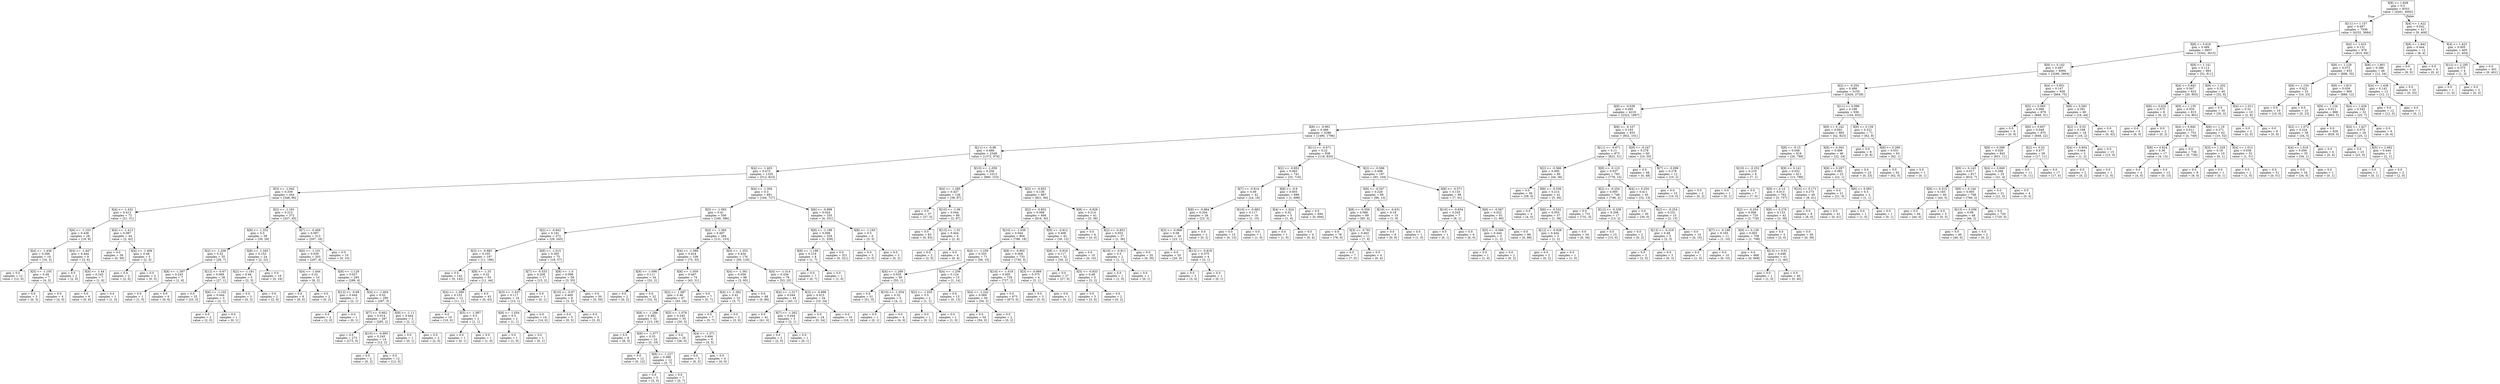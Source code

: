 digraph Tree {
node [shape=box] ;
0 [label="X[8] <= 1.828\ngini = 0.5\nsamples = 8353\nvalue = [4261, 4092]"] ;
1 [label="X[11] <= 1.157\ngini = 0.497\nsamples = 7936\nvalue = [4252, 3684]"] ;
0 -> 1 [labeldistance=2.5, labelangle=45, headlabel="True"] ;
2 [label="X[8] <= 0.616\ngini = 0.499\nsamples = 6957\nvalue = [3342, 3615]"] ;
1 -> 2 ;
3 [label="X[9] <= 0.142\ngini = 0.497\nsamples = 6094\nvalue = [3290, 2804]"] ;
2 -> 3 ;
4 [label="X[2] <= -0.254\ngini = 0.498\nsamples = 5155\nvalue = [2426, 2729]"] ;
3 -> 4 ;
5 [label="X[9] <= -0.638\ngini = 0.495\nsamples = 4219\nvalue = [2322, 1897]"] ;
4 -> 5 ;
6 [label="X[8] <= -0.901\ngini = 0.496\nsamples = 3286\nvalue = [1490, 1796]"] ;
5 -> 6 ;
7 [label="X[11] <= -0.96\ngini = 0.486\nsamples = 2348\nvalue = [1372, 976]"] ;
6 -> 7 ;
8 [label="X[4] <= -1.403\ngini = 0.473\nsamples = 1335\nvalue = [512, 823]"] ;
7 -> 8 ;
9 [label="X[3] <= -1.042\ngini = 0.339\nsamples = 444\nvalue = [348, 96]"] ;
8 -> 9 ;
10 [label="X[4] <= -1.432\ngini = 0.413\nsamples = 72\nvalue = [21, 51]"] ;
9 -> 10 ;
11 [label="X[6] <= -1.103\ngini = 0.436\nsamples = 28\nvalue = [19, 9]"] ;
10 -> 11 ;
12 [label="X[4] <= -1.436\ngini = 0.266\nsamples = 19\nvalue = [16, 3]"] ;
11 -> 12 ;
13 [label="gini = 0.0\nsamples = 12\nvalue = [12, 0]"] ;
12 -> 13 ;
14 [label="X[5] <= -1.105\ngini = 0.49\nsamples = 7\nvalue = [4, 3]"] ;
12 -> 14 ;
15 [label="gini = 0.0\nsamples = 3\nvalue = [0, 3]"] ;
14 -> 15 ;
16 [label="gini = 0.0\nsamples = 4\nvalue = [4, 0]"] ;
14 -> 16 ;
17 [label="X[4] <= -1.447\ngini = 0.444\nsamples = 9\nvalue = [3, 6]"] ;
11 -> 17 ;
18 [label="gini = 0.0\nsamples = 2\nvalue = [2, 0]"] ;
17 -> 18 ;
19 [label="X[4] <= -1.44\ngini = 0.245\nsamples = 7\nvalue = [1, 6]"] ;
17 -> 19 ;
20 [label="gini = 0.0\nsamples = 6\nvalue = [0, 6]"] ;
19 -> 20 ;
21 [label="gini = 0.0\nsamples = 1\nvalue = [1, 0]"] ;
19 -> 21 ;
22 [label="X[4] <= -1.413\ngini = 0.087\nsamples = 44\nvalue = [2, 42]"] ;
10 -> 22 ;
23 [label="gini = 0.0\nsamples = 39\nvalue = [0, 39]"] ;
22 -> 23 ;
24 [label="X[4] <= -1.406\ngini = 0.48\nsamples = 5\nvalue = [2, 3]"] ;
22 -> 24 ;
25 [label="gini = 0.0\nsamples = 2\nvalue = [2, 0]"] ;
24 -> 25 ;
26 [label="gini = 0.0\nsamples = 3\nvalue = [0, 3]"] ;
24 -> 26 ;
27 [label="X[2] <= -1.181\ngini = 0.213\nsamples = 372\nvalue = [327, 45]"] ;
9 -> 27 ;
28 [label="X[8] <= -1.352\ngini = 0.5\nsamples = 59\nvalue = [30, 29]"] ;
27 -> 28 ;
29 [label="X[2] <= -1.208\ngini = 0.32\nsamples = 35\nvalue = [28, 7]"] ;
28 -> 29 ;
30 [label="X[8] <= -1.397\ngini = 0.245\nsamples = 7\nvalue = [1, 6]"] ;
29 -> 30 ;
31 [label="gini = 0.0\nsamples = 1\nvalue = [1, 0]"] ;
30 -> 31 ;
32 [label="gini = 0.0\nsamples = 6\nvalue = [0, 6]"] ;
30 -> 32 ;
33 [label="X[12] <= -0.67\ngini = 0.069\nsamples = 28\nvalue = [27, 1]"] ;
29 -> 33 ;
34 [label="gini = 0.0\nsamples = 25\nvalue = [25, 0]"] ;
33 -> 34 ;
35 [label="X[6] <= -1.102\ngini = 0.444\nsamples = 3\nvalue = [2, 1]"] ;
33 -> 35 ;
36 [label="gini = 0.0\nsamples = 2\nvalue = [2, 0]"] ;
35 -> 36 ;
37 [label="gini = 0.0\nsamples = 1\nvalue = [0, 1]"] ;
35 -> 37 ;
38 [label="X[8] <= -1.345\ngini = 0.153\nsamples = 24\nvalue = [2, 22]"] ;
28 -> 38 ;
39 [label="X[2] <= -1.191\ngini = 0.48\nsamples = 5\nvalue = [2, 3]"] ;
38 -> 39 ;
40 [label="gini = 0.0\nsamples = 3\nvalue = [0, 3]"] ;
39 -> 40 ;
41 [label="gini = 0.0\nsamples = 2\nvalue = [2, 0]"] ;
39 -> 41 ;
42 [label="gini = 0.0\nsamples = 19\nvalue = [0, 19]"] ;
38 -> 42 ;
43 [label="X[7] <= -0.469\ngini = 0.097\nsamples = 313\nvalue = [297, 16]"] ;
27 -> 43 ;
44 [label="X[6] <= -1.101\ngini = 0.039\nsamples = 303\nvalue = [297, 6]"] ;
43 -> 44 ;
45 [label="X[4] <= -1.444\ngini = 0.32\nsamples = 10\nvalue = [8, 2]"] ;
44 -> 45 ;
46 [label="gini = 0.0\nsamples = 8\nvalue = [8, 0]"] ;
45 -> 46 ;
47 [label="gini = 0.0\nsamples = 2\nvalue = [0, 2]"] ;
45 -> 47 ;
48 [label="X[9] <= -1.129\ngini = 0.027\nsamples = 293\nvalue = [289, 4]"] ;
44 -> 48 ;
49 [label="X[12] <= -0.69\ngini = 0.444\nsamples = 3\nvalue = [2, 1]"] ;
48 -> 49 ;
50 [label="gini = 0.0\nsamples = 2\nvalue = [2, 0]"] ;
49 -> 50 ;
51 [label="gini = 0.0\nsamples = 1\nvalue = [0, 1]"] ;
49 -> 51 ;
52 [label="X[4] <= -1.404\ngini = 0.02\nsamples = 290\nvalue = [287, 3]"] ;
48 -> 52 ;
53 [label="X[7] <= -0.662\ngini = 0.014\nsamples = 287\nvalue = [285, 2]"] ;
52 -> 53 ;
54 [label="gini = 0.0\nsamples = 273\nvalue = [273, 0]"] ;
53 -> 54 ;
55 [label="X[10] <= -0.995\ngini = 0.245\nsamples = 14\nvalue = [12, 2]"] ;
53 -> 55 ;
56 [label="gini = 0.0\nsamples = 2\nvalue = [0, 2]"] ;
55 -> 56 ;
57 [label="gini = 0.0\nsamples = 12\nvalue = [12, 0]"] ;
55 -> 57 ;
58 [label="X[9] <= -1.11\ngini = 0.444\nsamples = 3\nvalue = [2, 1]"] ;
52 -> 58 ;
59 [label="gini = 0.0\nsamples = 1\nvalue = [0, 1]"] ;
58 -> 59 ;
60 [label="gini = 0.0\nsamples = 2\nvalue = [2, 0]"] ;
58 -> 60 ;
61 [label="gini = 0.0\nsamples = 10\nvalue = [0, 10]"] ;
43 -> 61 ;
62 [label="X[4] <= -1.304\ngini = 0.3\nsamples = 891\nvalue = [164, 727]"] ;
8 -> 62 ;
63 [label="X[5] <= -1.083\ngini = 0.41\nsamples = 556\nvalue = [160, 396]"] ;
62 -> 63 ;
64 [label="X[2] <= -0.942\ngini = 0.191\nsamples = 272\nvalue = [29, 243]"] ;
63 -> 64 ;
65 [label="X[3] <= -0.983\ngini = 0.105\nsamples = 197\nvalue = [11, 186]"] ;
64 -> 65 ;
66 [label="gini = 0.0\nsamples = 142\nvalue = [0, 142]"] ;
65 -> 66 ;
67 [label="X[8] <= -1.33\ngini = 0.32\nsamples = 55\nvalue = [11, 44]"] ;
65 -> 67 ;
68 [label="X[4] <= -1.389\ngini = 0.153\nsamples = 12\nvalue = [11, 1]"] ;
67 -> 68 ;
69 [label="gini = 0.0\nsamples = 10\nvalue = [10, 0]"] ;
68 -> 69 ;
70 [label="X[5] <= -1.087\ngini = 0.5\nsamples = 2\nvalue = [1, 1]"] ;
68 -> 70 ;
71 [label="gini = 0.0\nsamples = 1\nvalue = [0, 1]"] ;
70 -> 71 ;
72 [label="gini = 0.0\nsamples = 1\nvalue = [1, 0]"] ;
70 -> 72 ;
73 [label="gini = 0.0\nsamples = 43\nvalue = [0, 43]"] ;
67 -> 73 ;
74 [label="X[8] <= -1.015\ngini = 0.365\nsamples = 75\nvalue = [18, 57]"] ;
64 -> 74 ;
75 [label="X[7] <= -0.533\ngini = 0.208\nsamples = 17\nvalue = [15, 2]"] ;
74 -> 75 ;
76 [label="X[3] <= -1.037\ngini = 0.117\nsamples = 16\nvalue = [15, 1]"] ;
75 -> 76 ;
77 [label="X[8] <= -1.054\ngini = 0.5\nsamples = 2\nvalue = [1, 1]"] ;
76 -> 77 ;
78 [label="gini = 0.0\nsamples = 1\nvalue = [1, 0]"] ;
77 -> 78 ;
79 [label="gini = 0.0\nsamples = 1\nvalue = [0, 1]"] ;
77 -> 79 ;
80 [label="gini = 0.0\nsamples = 14\nvalue = [14, 0]"] ;
76 -> 80 ;
81 [label="gini = 0.0\nsamples = 1\nvalue = [0, 1]"] ;
75 -> 81 ;
82 [label="X[8] <= -1.0\ngini = 0.098\nsamples = 58\nvalue = [3, 55]"] ;
74 -> 82 ;
83 [label="X[10] <= -0.97\ngini = 0.469\nsamples = 8\nvalue = [3, 5]"] ;
82 -> 83 ;
84 [label="gini = 0.0\nsamples = 5\nvalue = [0, 5]"] ;
83 -> 84 ;
85 [label="gini = 0.0\nsamples = 3\nvalue = [3, 0]"] ;
83 -> 85 ;
86 [label="gini = 0.0\nsamples = 50\nvalue = [0, 50]"] ;
82 -> 86 ;
87 [label="X[4] <= -1.364\ngini = 0.497\nsamples = 284\nvalue = [131, 153]"] ;
63 -> 87 ;
88 [label="X[4] <= -1.389\ngini = 0.424\nsamples = 108\nvalue = [75, 33]"] ;
87 -> 88 ;
89 [label="X[9] <= -1.098\ngini = 0.111\nsamples = 34\nvalue = [32, 2]"] ;
88 -> 89 ;
90 [label="gini = 0.0\nsamples = 2\nvalue = [0, 2]"] ;
89 -> 90 ;
91 [label="gini = 0.0\nsamples = 32\nvalue = [32, 0]"] ;
89 -> 91 ;
92 [label="X[8] <= -1.059\ngini = 0.487\nsamples = 74\nvalue = [43, 31]"] ;
88 -> 92 ;
93 [label="X[2] <= -1.087\ngini = 0.46\nsamples = 67\nvalue = [43, 24]"] ;
92 -> 93 ;
94 [label="X[8] <= -1.286\ngini = 0.482\nsamples = 32\nvalue = [13, 19]"] ;
93 -> 94 ;
95 [label="gini = 0.0\nsamples = 8\nvalue = [8, 0]"] ;
94 -> 95 ;
96 [label="X[9] <= -1.077\ngini = 0.33\nsamples = 24\nvalue = [5, 19]"] ;
94 -> 96 ;
97 [label="gini = 0.0\nsamples = 12\nvalue = [0, 12]"] ;
96 -> 97 ;
98 [label="X[8] <= -1.227\ngini = 0.486\nsamples = 12\nvalue = [5, 7]"] ;
96 -> 98 ;
99 [label="gini = 0.0\nsamples = 5\nvalue = [5, 0]"] ;
98 -> 99 ;
100 [label="gini = 0.0\nsamples = 7\nvalue = [0, 7]"] ;
98 -> 100 ;
101 [label="X[5] <= -1.078\ngini = 0.245\nsamples = 35\nvalue = [30, 5]"] ;
93 -> 101 ;
102 [label="gini = 0.0\nsamples = 26\nvalue = [26, 0]"] ;
101 -> 102 ;
103 [label="X[4] <= -1.371\ngini = 0.494\nsamples = 9\nvalue = [4, 5]"] ;
101 -> 103 ;
104 [label="gini = 0.0\nsamples = 5\nvalue = [0, 5]"] ;
103 -> 104 ;
105 [label="gini = 0.0\nsamples = 4\nvalue = [4, 0]"] ;
103 -> 105 ;
106 [label="gini = 0.0\nsamples = 7\nvalue = [0, 7]"] ;
92 -> 106 ;
107 [label="X[0] <= -1.353\ngini = 0.434\nsamples = 176\nvalue = [56, 120]"] ;
87 -> 107 ;
108 [label="X[4] <= -1.361\ngini = 0.059\nsamples = 98\nvalue = [3, 95]"] ;
107 -> 108 ;
109 [label="X[4] <= -1.362\ngini = 0.42\nsamples = 10\nvalue = [3, 7]"] ;
108 -> 109 ;
110 [label="gini = 0.0\nsamples = 7\nvalue = [0, 7]"] ;
109 -> 110 ;
111 [label="gini = 0.0\nsamples = 3\nvalue = [3, 0]"] ;
109 -> 111 ;
112 [label="gini = 0.0\nsamples = 88\nvalue = [0, 88]"] ;
108 -> 112 ;
113 [label="X[4] <= -1.314\ngini = 0.436\nsamples = 78\nvalue = [53, 25]"] ;
107 -> 113 ;
114 [label="X[4] <= -1.317\ngini = 0.044\nsamples = 44\nvalue = [43, 1]"] ;
113 -> 114 ;
115 [label="gini = 0.0\nsamples = 41\nvalue = [41, 0]"] ;
114 -> 115 ;
116 [label="X[7] <= -1.262\ngini = 0.444\nsamples = 3\nvalue = [2, 1]"] ;
114 -> 116 ;
117 [label="gini = 0.0\nsamples = 2\nvalue = [2, 0]"] ;
116 -> 117 ;
118 [label="gini = 0.0\nsamples = 1\nvalue = [0, 1]"] ;
116 -> 118 ;
119 [label="X[3] <= -0.998\ngini = 0.415\nsamples = 34\nvalue = [10, 24]"] ;
113 -> 119 ;
120 [label="gini = 0.0\nsamples = 24\nvalue = [0, 24]"] ;
119 -> 120 ;
121 [label="gini = 0.0\nsamples = 10\nvalue = [10, 0]"] ;
119 -> 121 ;
122 [label="X[6] <= -0.998\ngini = 0.024\nsamples = 335\nvalue = [4, 331]"] ;
62 -> 122 ;
123 [label="X[8] <= -1.198\ngini = 0.006\nsamples = 329\nvalue = [1, 328]"] ;
122 -> 123 ;
124 [label="X[8] <= -1.198\ngini = 0.219\nsamples = 8\nvalue = [1, 7]"] ;
123 -> 124 ;
125 [label="gini = 0.0\nsamples = 7\nvalue = [0, 7]"] ;
124 -> 125 ;
126 [label="gini = 0.0\nsamples = 1\nvalue = [1, 0]"] ;
124 -> 126 ;
127 [label="gini = 0.0\nsamples = 321\nvalue = [0, 321]"] ;
123 -> 127 ;
128 [label="X[8] <= -1.193\ngini = 0.5\nsamples = 6\nvalue = [3, 3]"] ;
122 -> 128 ;
129 [label="gini = 0.0\nsamples = 3\nvalue = [3, 0]"] ;
128 -> 129 ;
130 [label="gini = 0.0\nsamples = 3\nvalue = [0, 3]"] ;
128 -> 130 ;
131 [label="X[10] <= -1.059\ngini = 0.256\nsamples = 1013\nvalue = [860, 153]"] ;
7 -> 131 ;
132 [label="X[4] <= -1.285\ngini = 0.427\nsamples = 126\nvalue = [39, 87]"] ;
131 -> 132 ;
133 [label="gini = 0.0\nsamples = 37\nvalue = [37, 0]"] ;
132 -> 133 ;
134 [label="X[10] <= -1.06\ngini = 0.044\nsamples = 89\nvalue = [2, 87]"] ;
132 -> 134 ;
135 [label="gini = 0.0\nsamples = 83\nvalue = [0, 83]"] ;
134 -> 135 ;
136 [label="X[13] <= -1.01\ngini = 0.444\nsamples = 6\nvalue = [2, 4]"] ;
134 -> 136 ;
137 [label="gini = 0.0\nsamples = 2\nvalue = [2, 0]"] ;
136 -> 137 ;
138 [label="gini = 0.0\nsamples = 4\nvalue = [0, 4]"] ;
136 -> 138 ;
139 [label="X[2] <= -0.852\ngini = 0.138\nsamples = 887\nvalue = [821, 66]"] ;
131 -> 139 ;
140 [label="X[2] <= -0.852\ngini = 0.068\nsamples = 846\nvalue = [816, 30]"] ;
139 -> 140 ;
141 [label="X[10] <= -1.036\ngini = 0.044\nsamples = 804\nvalue = [786, 18]"] ;
140 -> 141 ;
142 [label="X[4] <= -1.259\ngini = 0.333\nsamples = 71\nvalue = [56, 15]"] ;
141 -> 142 ;
143 [label="X[4] <= -1.269\ngini = 0.035\nsamples = 56\nvalue = [55, 1]"] ;
142 -> 143 ;
144 [label="gini = 0.0\nsamples = 51\nvalue = [51, 0]"] ;
143 -> 144 ;
145 [label="X[10] <= -1.054\ngini = 0.32\nsamples = 5\nvalue = [4, 1]"] ;
143 -> 145 ;
146 [label="gini = 0.0\nsamples = 1\nvalue = [0, 1]"] ;
145 -> 146 ;
147 [label="gini = 0.0\nsamples = 4\nvalue = [4, 0]"] ;
145 -> 147 ;
148 [label="X[4] <= -1.256\ngini = 0.124\nsamples = 15\nvalue = [1, 14]"] ;
142 -> 148 ;
149 [label="X[2] <= -1.035\ngini = 0.5\nsamples = 2\nvalue = [1, 1]"] ;
148 -> 149 ;
150 [label="gini = 0.0\nsamples = 1\nvalue = [0, 1]"] ;
149 -> 150 ;
151 [label="gini = 0.0\nsamples = 1\nvalue = [1, 0]"] ;
149 -> 151 ;
152 [label="gini = 0.0\nsamples = 13\nvalue = [0, 13]"] ;
148 -> 152 ;
153 [label="X[8] <= -0.902\ngini = 0.008\nsamples = 733\nvalue = [730, 3]"] ;
141 -> 153 ;
154 [label="X[10] <= -1.018\ngini = 0.005\nsamples = 729\nvalue = [727, 2]"] ;
153 -> 154 ;
155 [label="X[4] <= -1.242\ngini = 0.069\nsamples = 56\nvalue = [54, 2]"] ;
154 -> 155 ;
156 [label="gini = 0.0\nsamples = 54\nvalue = [54, 0]"] ;
155 -> 156 ;
157 [label="gini = 0.0\nsamples = 2\nvalue = [0, 2]"] ;
155 -> 157 ;
158 [label="gini = 0.0\nsamples = 673\nvalue = [673, 0]"] ;
154 -> 158 ;
159 [label="X[3] <= -0.968\ngini = 0.375\nsamples = 4\nvalue = [3, 1]"] ;
153 -> 159 ;
160 [label="gini = 0.0\nsamples = 3\nvalue = [3, 0]"] ;
159 -> 160 ;
161 [label="gini = 0.0\nsamples = 1\nvalue = [0, 1]"] ;
159 -> 161 ;
162 [label="X[8] <= -0.912\ngini = 0.408\nsamples = 42\nvalue = [30, 12]"] ;
140 -> 162 ;
163 [label="X[8] <= -0.916\ngini = 0.117\nsamples = 32\nvalue = [30, 2]"] ;
162 -> 163 ;
164 [label="gini = 0.0\nsamples = 27\nvalue = [27, 0]"] ;
163 -> 164 ;
165 [label="X[5] <= -0.833\ngini = 0.48\nsamples = 5\nvalue = [3, 2]"] ;
163 -> 165 ;
166 [label="gini = 0.0\nsamples = 3\nvalue = [3, 0]"] ;
165 -> 166 ;
167 [label="gini = 0.0\nsamples = 2\nvalue = [0, 2]"] ;
165 -> 167 ;
168 [label="gini = 0.0\nsamples = 10\nvalue = [0, 10]"] ;
162 -> 168 ;
169 [label="X[8] <= -0.928\ngini = 0.214\nsamples = 41\nvalue = [5, 36]"] ;
139 -> 169 ;
170 [label="gini = 0.0\nsamples = 4\nvalue = [4, 0]"] ;
169 -> 170 ;
171 [label="X[2] <= -0.852\ngini = 0.053\nsamples = 37\nvalue = [1, 36]"] ;
169 -> 171 ;
172 [label="X[10] <= -0.911\ngini = 0.5\nsamples = 2\nvalue = [1, 1]"] ;
171 -> 172 ;
173 [label="gini = 0.0\nsamples = 1\nvalue = [1, 0]"] ;
172 -> 173 ;
174 [label="gini = 0.0\nsamples = 1\nvalue = [0, 1]"] ;
172 -> 174 ;
175 [label="gini = 0.0\nsamples = 35\nvalue = [0, 35]"] ;
171 -> 175 ;
176 [label="X[11] <= -0.671\ngini = 0.22\nsamples = 938\nvalue = [118, 820]"] ;
6 -> 176 ;
177 [label="X[2] <= -0.852\ngini = 0.065\nsamples = 741\nvalue = [25, 716]"] ;
176 -> 177 ;
178 [label="X[7] <= -0.814\ngini = 0.49\nsamples = 42\nvalue = [24, 18]"] ;
177 -> 178 ;
179 [label="X[8] <= -0.884\ngini = 0.204\nsamples = 26\nvalue = [23, 3]"] ;
178 -> 179 ;
180 [label="X[3] <= -0.968\ngini = 0.08\nsamples = 24\nvalue = [23, 1]"] ;
179 -> 180 ;
181 [label="gini = 0.0\nsamples = 20\nvalue = [20, 0]"] ;
180 -> 181 ;
182 [label="X[13] <= -0.818\ngini = 0.375\nsamples = 4\nvalue = [3, 1]"] ;
180 -> 182 ;
183 [label="gini = 0.0\nsamples = 3\nvalue = [3, 0]"] ;
182 -> 183 ;
184 [label="gini = 0.0\nsamples = 1\nvalue = [0, 1]"] ;
182 -> 184 ;
185 [label="gini = 0.0\nsamples = 2\nvalue = [0, 2]"] ;
179 -> 185 ;
186 [label="X[10] <= -0.883\ngini = 0.117\nsamples = 16\nvalue = [1, 15]"] ;
178 -> 186 ;
187 [label="gini = 0.0\nsamples = 15\nvalue = [0, 15]"] ;
186 -> 187 ;
188 [label="gini = 0.0\nsamples = 1\nvalue = [1, 0]"] ;
186 -> 188 ;
189 [label="X[8] <= -0.9\ngini = 0.003\nsamples = 699\nvalue = [1, 698]"] ;
177 -> 189 ;
190 [label="X[4] <= -1.024\ngini = 0.32\nsamples = 5\nvalue = [1, 4]"] ;
189 -> 190 ;
191 [label="gini = 0.0\nsamples = 1\nvalue = [1, 0]"] ;
190 -> 191 ;
192 [label="gini = 0.0\nsamples = 4\nvalue = [0, 4]"] ;
190 -> 192 ;
193 [label="gini = 0.0\nsamples = 694\nvalue = [0, 694]"] ;
189 -> 193 ;
194 [label="X[2] <= -0.566\ngini = 0.498\nsamples = 197\nvalue = [93, 104]"] ;
176 -> 194 ;
195 [label="X[8] <= -0.547\ngini = 0.228\nsamples = 99\nvalue = [86, 13]"] ;
194 -> 195 ;
196 [label="X[8] <= -0.556\ngini = 0.086\nsamples = 89\nvalue = [85, 4]"] ;
195 -> 196 ;
197 [label="gini = 0.0\nsamples = 78\nvalue = [78, 0]"] ;
196 -> 197 ;
198 [label="X[3] <= -0.761\ngini = 0.463\nsamples = 11\nvalue = [7, 4]"] ;
196 -> 198 ;
199 [label="gini = 0.0\nsamples = 7\nvalue = [7, 0]"] ;
198 -> 199 ;
200 [label="gini = 0.0\nsamples = 4\nvalue = [0, 4]"] ;
198 -> 200 ;
201 [label="X[10] <= -0.631\ngini = 0.18\nsamples = 10\nvalue = [1, 9]"] ;
195 -> 201 ;
202 [label="gini = 0.0\nsamples = 9\nvalue = [0, 9]"] ;
201 -> 202 ;
203 [label="gini = 0.0\nsamples = 1\nvalue = [1, 0]"] ;
201 -> 203 ;
204 [label="X[8] <= -0.571\ngini = 0.133\nsamples = 98\nvalue = [7, 91]"] ;
194 -> 204 ;
205 [label="X[10] <= -0.654\ngini = 0.245\nsamples = 7\nvalue = [6, 1]"] ;
204 -> 205 ;
206 [label="gini = 0.0\nsamples = 1\nvalue = [0, 1]"] ;
205 -> 206 ;
207 [label="gini = 0.0\nsamples = 6\nvalue = [6, 0]"] ;
205 -> 207 ;
208 [label="X[8] <= -0.567\ngini = 0.022\nsamples = 91\nvalue = [1, 90]"] ;
204 -> 208 ;
209 [label="X[5] <= -0.566\ngini = 0.444\nsamples = 3\nvalue = [1, 2]"] ;
208 -> 209 ;
210 [label="gini = 0.0\nsamples = 1\nvalue = [1, 0]"] ;
209 -> 210 ;
211 [label="gini = 0.0\nsamples = 2\nvalue = [0, 2]"] ;
209 -> 211 ;
212 [label="gini = 0.0\nsamples = 88\nvalue = [0, 88]"] ;
208 -> 212 ;
213 [label="X[8] <= -0.107\ngini = 0.193\nsamples = 933\nvalue = [832, 101]"] ;
5 -> 213 ;
214 [label="X[11] <= -0.671\ngini = 0.11\nsamples = 873\nvalue = [822, 51]"] ;
213 -> 214 ;
215 [label="X[2] <= -0.566\ngini = 0.495\nsamples = 80\nvalue = [44, 36]"] ;
214 -> 215 ;
216 [label="gini = 0.0\nsamples = 39\nvalue = [39, 0]"] ;
215 -> 216 ;
217 [label="X[8] <= -0.536\ngini = 0.214\nsamples = 41\nvalue = [5, 36]"] ;
215 -> 217 ;
218 [label="gini = 0.0\nsamples = 4\nvalue = [4, 0]"] ;
217 -> 218 ;
219 [label="X[8] <= -0.532\ngini = 0.053\nsamples = 37\nvalue = [1, 36]"] ;
217 -> 219 ;
220 [label="X[12] <= -0.628\ngini = 0.444\nsamples = 3\nvalue = [1, 2]"] ;
219 -> 220 ;
221 [label="gini = 0.0\nsamples = 2\nvalue = [0, 2]"] ;
220 -> 221 ;
222 [label="gini = 0.0\nsamples = 1\nvalue = [1, 0]"] ;
220 -> 222 ;
223 [label="gini = 0.0\nsamples = 34\nvalue = [0, 34]"] ;
219 -> 223 ;
224 [label="X[8] <= -0.123\ngini = 0.037\nsamples = 793\nvalue = [778, 15]"] ;
214 -> 224 ;
225 [label="X[2] <= -0.254\ngini = 0.005\nsamples = 748\nvalue = [746, 2]"] ;
224 -> 225 ;
226 [label="gini = 0.0\nsamples = 731\nvalue = [731, 0]"] ;
225 -> 226 ;
227 [label="X[12] <= -0.339\ngini = 0.208\nsamples = 17\nvalue = [15, 2]"] ;
225 -> 227 ;
228 [label="gini = 0.0\nsamples = 15\nvalue = [15, 0]"] ;
227 -> 228 ;
229 [label="gini = 0.0\nsamples = 2\nvalue = [0, 2]"] ;
227 -> 229 ;
230 [label="X[4] <= 0.254\ngini = 0.411\nsamples = 45\nvalue = [32, 13]"] ;
224 -> 230 ;
231 [label="gini = 0.0\nsamples = 30\nvalue = [30, 0]"] ;
230 -> 231 ;
232 [label="X[2] <= -0.254\ngini = 0.231\nsamples = 15\nvalue = [2, 13]"] ;
230 -> 232 ;
233 [label="X[13] <= -0.319\ngini = 0.48\nsamples = 5\nvalue = [2, 3]"] ;
232 -> 233 ;
234 [label="gini = 0.0\nsamples = 2\nvalue = [2, 0]"] ;
233 -> 234 ;
235 [label="gini = 0.0\nsamples = 3\nvalue = [0, 3]"] ;
233 -> 235 ;
236 [label="gini = 0.0\nsamples = 10\nvalue = [0, 10]"] ;
232 -> 236 ;
237 [label="X[9] <= -0.247\ngini = 0.278\nsamples = 60\nvalue = [10, 50]"] ;
213 -> 237 ;
238 [label="gini = 0.0\nsamples = 48\nvalue = [0, 48]"] ;
237 -> 238 ;
239 [label="X[7] <= -0.099\ngini = 0.278\nsamples = 12\nvalue = [10, 2]"] ;
237 -> 239 ;
240 [label="gini = 0.0\nsamples = 10\nvalue = [10, 0]"] ;
239 -> 240 ;
241 [label="gini = 0.0\nsamples = 2\nvalue = [0, 2]"] ;
239 -> 241 ;
242 [label="X[11] <= 0.099\ngini = 0.198\nsamples = 936\nvalue = [104, 832]"] ;
4 -> 242 ;
243 [label="X[9] <= 0.142\ngini = 0.092\nsamples = 865\nvalue = [42, 823]"] ;
242 -> 243 ;
244 [label="X[8] <= -0.15\ngini = 0.048\nsamples = 819\nvalue = [20, 799]"] ;
243 -> 244 ;
245 [label="X[10] <= -0.252\ngini = 0.219\nsamples = 8\nvalue = [7, 1]"] ;
244 -> 245 ;
246 [label="gini = 0.0\nsamples = 1\nvalue = [0, 1]"] ;
245 -> 246 ;
247 [label="gini = 0.0\nsamples = 7\nvalue = [7, 0]"] ;
245 -> 247 ;
248 [label="X[9] <= 0.141\ngini = 0.032\nsamples = 811\nvalue = [13, 798]"] ;
244 -> 248 ;
249 [label="X[9] <= 0.14\ngini = 0.013\nsamples = 762\nvalue = [5, 757]"] ;
248 -> 249 ;
250 [label="X[2] <= -0.254\ngini = 0.006\nsamples = 720\nvalue = [2, 718]"] ;
249 -> 250 ;
251 [label="X[7] <= -0.199\ngini = 0.165\nsamples = 11\nvalue = [1, 10]"] ;
250 -> 251 ;
252 [label="gini = 0.0\nsamples = 1\nvalue = [1, 0]"] ;
251 -> 252 ;
253 [label="gini = 0.0\nsamples = 10\nvalue = [0, 10]"] ;
251 -> 253 ;
254 [label="X[9] <= 0.139\ngini = 0.003\nsamples = 709\nvalue = [1, 708]"] ;
250 -> 254 ;
255 [label="gini = 0.0\nsamples = 668\nvalue = [0, 668]"] ;
254 -> 255 ;
256 [label="X[13] <= 0.01\ngini = 0.048\nsamples = 41\nvalue = [1, 40]"] ;
254 -> 256 ;
257 [label="gini = 0.0\nsamples = 1\nvalue = [1, 0]"] ;
256 -> 257 ;
258 [label="gini = 0.0\nsamples = 40\nvalue = [0, 40]"] ;
256 -> 258 ;
259 [label="X[8] <= 0.278\ngini = 0.133\nsamples = 42\nvalue = [3, 39]"] ;
249 -> 259 ;
260 [label="gini = 0.0\nsamples = 3\nvalue = [3, 0]"] ;
259 -> 260 ;
261 [label="gini = 0.0\nsamples = 39\nvalue = [0, 39]"] ;
259 -> 261 ;
262 [label="X[10] <= 0.171\ngini = 0.273\nsamples = 49\nvalue = [8, 41]"] ;
248 -> 262 ;
263 [label="gini = 0.0\nsamples = 8\nvalue = [8, 0]"] ;
262 -> 263 ;
264 [label="gini = 0.0\nsamples = 41\nvalue = [0, 41]"] ;
262 -> 264 ;
265 [label="X[8] <= 0.303\ngini = 0.499\nsamples = 46\nvalue = [22, 24]"] ;
243 -> 265 ;
266 [label="X[8] <= 0.297\ngini = 0.083\nsamples = 23\nvalue = [22, 1]"] ;
265 -> 266 ;
267 [label="gini = 0.0\nsamples = 21\nvalue = [21, 0]"] ;
266 -> 267 ;
268 [label="X[6] <= 0.093\ngini = 0.5\nsamples = 2\nvalue = [1, 1]"] ;
266 -> 268 ;
269 [label="gini = 0.0\nsamples = 1\nvalue = [1, 0]"] ;
268 -> 269 ;
270 [label="gini = 0.0\nsamples = 1\nvalue = [0, 1]"] ;
268 -> 270 ;
271 [label="gini = 0.0\nsamples = 23\nvalue = [0, 23]"] ;
265 -> 271 ;
272 [label="X[9] <= 0.139\ngini = 0.221\nsamples = 71\nvalue = [62, 9]"] ;
242 -> 272 ;
273 [label="gini = 0.0\nsamples = 8\nvalue = [0, 8]"] ;
272 -> 273 ;
274 [label="X[8] <= 0.269\ngini = 0.031\nsamples = 63\nvalue = [62, 1]"] ;
272 -> 274 ;
275 [label="gini = 0.0\nsamples = 62\nvalue = [62, 0]"] ;
274 -> 275 ;
276 [label="gini = 0.0\nsamples = 1\nvalue = [0, 1]"] ;
274 -> 276 ;
277 [label="X[4] <= 0.851\ngini = 0.147\nsamples = 939\nvalue = [864, 75]"] ;
3 -> 277 ;
278 [label="X[5] <= 0.093\ngini = 0.068\nsamples = 879\nvalue = [848, 31]"] ;
277 -> 278 ;
279 [label="gini = 0.0\nsamples = 9\nvalue = [0, 9]"] ;
278 -> 279 ;
280 [label="X[8] <= 0.607\ngini = 0.049\nsamples = 870\nvalue = [848, 22]"] ;
278 -> 280 ;
281 [label="X[8] <= 0.598\ngini = 0.026\nsamples = 842\nvalue = [831, 11]"] ;
280 -> 281 ;
282 [label="X[9] <= 0.143\ngini = 0.017\nsamples = 817\nvalue = [810, 7]"] ;
281 -> 282 ;
283 [label="X[8] <= 0.315\ngini = 0.183\nsamples = 49\nvalue = [44, 5]"] ;
282 -> 283 ;
284 [label="gini = 0.0\nsamples = 44\nvalue = [44, 0]"] ;
283 -> 284 ;
285 [label="gini = 0.0\nsamples = 5\nvalue = [0, 5]"] ;
283 -> 285 ;
286 [label="X[9] <= 0.144\ngini = 0.005\nsamples = 768\nvalue = [766, 2]"] ;
282 -> 286 ;
287 [label="X[13] <= 0.058\ngini = 0.08\nsamples = 48\nvalue = [46, 2]"] ;
286 -> 287 ;
288 [label="gini = 0.0\nsamples = 46\nvalue = [46, 0]"] ;
287 -> 288 ;
289 [label="gini = 0.0\nsamples = 2\nvalue = [0, 2]"] ;
287 -> 289 ;
290 [label="gini = 0.0\nsamples = 720\nvalue = [720, 0]"] ;
286 -> 290 ;
291 [label="X[4] <= 0.849\ngini = 0.269\nsamples = 25\nvalue = [21, 4]"] ;
281 -> 291 ;
292 [label="gini = 0.0\nsamples = 21\nvalue = [21, 0]"] ;
291 -> 292 ;
293 [label="gini = 0.0\nsamples = 4\nvalue = [0, 4]"] ;
291 -> 293 ;
294 [label="X[2] <= 0.53\ngini = 0.477\nsamples = 28\nvalue = [17, 11]"] ;
280 -> 294 ;
295 [label="gini = 0.0\nsamples = 11\nvalue = [0, 11]"] ;
294 -> 295 ;
296 [label="gini = 0.0\nsamples = 17\nvalue = [17, 0]"] ;
294 -> 296 ;
297 [label="X[8] <= 0.583\ngini = 0.391\nsamples = 60\nvalue = [16, 44]"] ;
277 -> 297 ;
298 [label="X[2] <= 0.53\ngini = 0.198\nsamples = 18\nvalue = [16, 2]"] ;
297 -> 298 ;
299 [label="X[4] <= 0.854\ngini = 0.444\nsamples = 3\nvalue = [1, 2]"] ;
298 -> 299 ;
300 [label="gini = 0.0\nsamples = 2\nvalue = [0, 2]"] ;
299 -> 300 ;
301 [label="gini = 0.0\nsamples = 1\nvalue = [1, 0]"] ;
299 -> 301 ;
302 [label="gini = 0.0\nsamples = 15\nvalue = [15, 0]"] ;
298 -> 302 ;
303 [label="gini = 0.0\nsamples = 42\nvalue = [0, 42]"] ;
297 -> 303 ;
304 [label="X[9] <= 1.141\ngini = 0.113\nsamples = 863\nvalue = [52, 811]"] ;
2 -> 304 ;
305 [label="X[4] <= 0.843\ngini = 0.047\nsamples = 823\nvalue = [20, 803]"] ;
304 -> 305 ;
306 [label="X[8] <= 0.632\ngini = 0.375\nsamples = 8\nvalue = [6, 2]"] ;
305 -> 306 ;
307 [label="gini = 0.0\nsamples = 6\nvalue = [6, 0]"] ;
306 -> 307 ;
308 [label="gini = 0.0\nsamples = 2\nvalue = [0, 2]"] ;
306 -> 308 ;
309 [label="X[9] <= 1.135\ngini = 0.034\nsamples = 815\nvalue = [14, 801]"] ;
305 -> 309 ;
310 [label="X[4] <= 0.845\ngini = 0.011\nsamples = 753\nvalue = [4, 749]"] ;
309 -> 310 ;
311 [label="X[8] <= 0.624\ngini = 0.36\nsamples = 17\nvalue = [4, 13]"] ;
310 -> 311 ;
312 [label="gini = 0.0\nsamples = 4\nvalue = [4, 0]"] ;
311 -> 312 ;
313 [label="gini = 0.0\nsamples = 13\nvalue = [0, 13]"] ;
311 -> 313 ;
314 [label="gini = 0.0\nsamples = 736\nvalue = [0, 736]"] ;
310 -> 314 ;
315 [label="X[8] <= 1.19\ngini = 0.271\nsamples = 62\nvalue = [10, 52]"] ;
309 -> 315 ;
316 [label="X[3] <= 1.229\ngini = 0.18\nsamples = 10\nvalue = [9, 1]"] ;
315 -> 316 ;
317 [label="gini = 0.0\nsamples = 9\nvalue = [9, 0]"] ;
316 -> 317 ;
318 [label="gini = 0.0\nsamples = 1\nvalue = [0, 1]"] ;
316 -> 318 ;
319 [label="X[4] <= 1.012\ngini = 0.038\nsamples = 52\nvalue = [1, 51]"] ;
315 -> 319 ;
320 [label="gini = 0.0\nsamples = 1\nvalue = [1, 0]"] ;
319 -> 320 ;
321 [label="gini = 0.0\nsamples = 51\nvalue = [0, 51]"] ;
319 -> 321 ;
322 [label="X[8] <= 1.202\ngini = 0.32\nsamples = 40\nvalue = [32, 8]"] ;
304 -> 322 ;
323 [label="gini = 0.0\nsamples = 30\nvalue = [30, 0]"] ;
322 -> 323 ;
324 [label="X[4] <= 1.011\ngini = 0.32\nsamples = 10\nvalue = [2, 8]"] ;
322 -> 324 ;
325 [label="gini = 0.0\nsamples = 2\nvalue = [2, 0]"] ;
324 -> 325 ;
326 [label="gini = 0.0\nsamples = 8\nvalue = [0, 8]"] ;
324 -> 326 ;
327 [label="X[4] <= 1.433\ngini = 0.131\nsamples = 979\nvalue = [910, 69]"] ;
1 -> 327 ;
328 [label="X[9] <= 1.129\ngini = 0.072\nsamples = 933\nvalue = [898, 35]"] ;
327 -> 328 ;
329 [label="X[8] <= 1.154\ngini = 0.422\nsamples = 33\nvalue = [10, 23]"] ;
328 -> 329 ;
330 [label="gini = 0.0\nsamples = 10\nvalue = [10, 0]"] ;
329 -> 330 ;
331 [label="gini = 0.0\nsamples = 23\nvalue = [0, 23]"] ;
329 -> 331 ;
332 [label="X[8] <= 1.813\ngini = 0.026\nsamples = 900\nvalue = [888, 12]"] ;
328 -> 332 ;
333 [label="X[9] <= 1.134\ngini = 0.011\nsamples = 868\nvalue = [863, 5]"] ;
332 -> 333 ;
334 [label="X[2] <= 1.072\ngini = 0.224\nsamples = 39\nvalue = [34, 5]"] ;
333 -> 334 ;
335 [label="X[4] <= 1.018\ngini = 0.056\nsamples = 35\nvalue = [34, 1]"] ;
334 -> 335 ;
336 [label="gini = 0.0\nsamples = 34\nvalue = [34, 0]"] ;
335 -> 336 ;
337 [label="gini = 0.0\nsamples = 1\nvalue = [0, 1]"] ;
335 -> 337 ;
338 [label="gini = 0.0\nsamples = 4\nvalue = [0, 4]"] ;
334 -> 338 ;
339 [label="gini = 0.0\nsamples = 829\nvalue = [829, 0]"] ;
333 -> 339 ;
340 [label="X[4] <= 1.429\ngini = 0.342\nsamples = 32\nvalue = [25, 7]"] ;
332 -> 340 ;
341 [label="X[4] <= 1.427\ngini = 0.074\nsamples = 26\nvalue = [25, 1]"] ;
340 -> 341 ;
342 [label="gini = 0.0\nsamples = 23\nvalue = [23, 0]"] ;
341 -> 342 ;
343 [label="X[5] <= 2.082\ngini = 0.444\nsamples = 3\nvalue = [2, 1]"] ;
341 -> 343 ;
344 [label="gini = 0.0\nsamples = 1\nvalue = [0, 1]"] ;
343 -> 344 ;
345 [label="gini = 0.0\nsamples = 2\nvalue = [2, 0]"] ;
343 -> 345 ;
346 [label="gini = 0.0\nsamples = 6\nvalue = [0, 6]"] ;
340 -> 346 ;
347 [label="X[8] <= 1.801\ngini = 0.386\nsamples = 46\nvalue = [12, 34]"] ;
327 -> 347 ;
348 [label="X[4] <= 1.438\ngini = 0.142\nsamples = 13\nvalue = [12, 1]"] ;
347 -> 348 ;
349 [label="gini = 0.0\nsamples = 12\nvalue = [12, 0]"] ;
348 -> 349 ;
350 [label="gini = 0.0\nsamples = 1\nvalue = [0, 1]"] ;
348 -> 350 ;
351 [label="gini = 0.0\nsamples = 33\nvalue = [0, 33]"] ;
347 -> 351 ;
352 [label="X[4] <= 1.422\ngini = 0.042\nsamples = 417\nvalue = [9, 408]"] ;
0 -> 352 [labeldistance=2.5, labelangle=-45, headlabel="False"] ;
353 [label="X[8] <= 1.842\ngini = 0.444\nsamples = 12\nvalue = [8, 4]"] ;
352 -> 353 ;
354 [label="gini = 0.0\nsamples = 8\nvalue = [8, 0]"] ;
353 -> 354 ;
355 [label="gini = 0.0\nsamples = 4\nvalue = [0, 4]"] ;
353 -> 355 ;
356 [label="X[4] <= 1.423\ngini = 0.005\nsamples = 405\nvalue = [1, 404]"] ;
352 -> 356 ;
357 [label="X[12] <= 2.185\ngini = 0.375\nsamples = 4\nvalue = [1, 3]"] ;
356 -> 357 ;
358 [label="gini = 0.0\nsamples = 1\nvalue = [1, 0]"] ;
357 -> 358 ;
359 [label="gini = 0.0\nsamples = 3\nvalue = [0, 3]"] ;
357 -> 359 ;
360 [label="gini = 0.0\nsamples = 401\nvalue = [0, 401]"] ;
356 -> 360 ;
}
